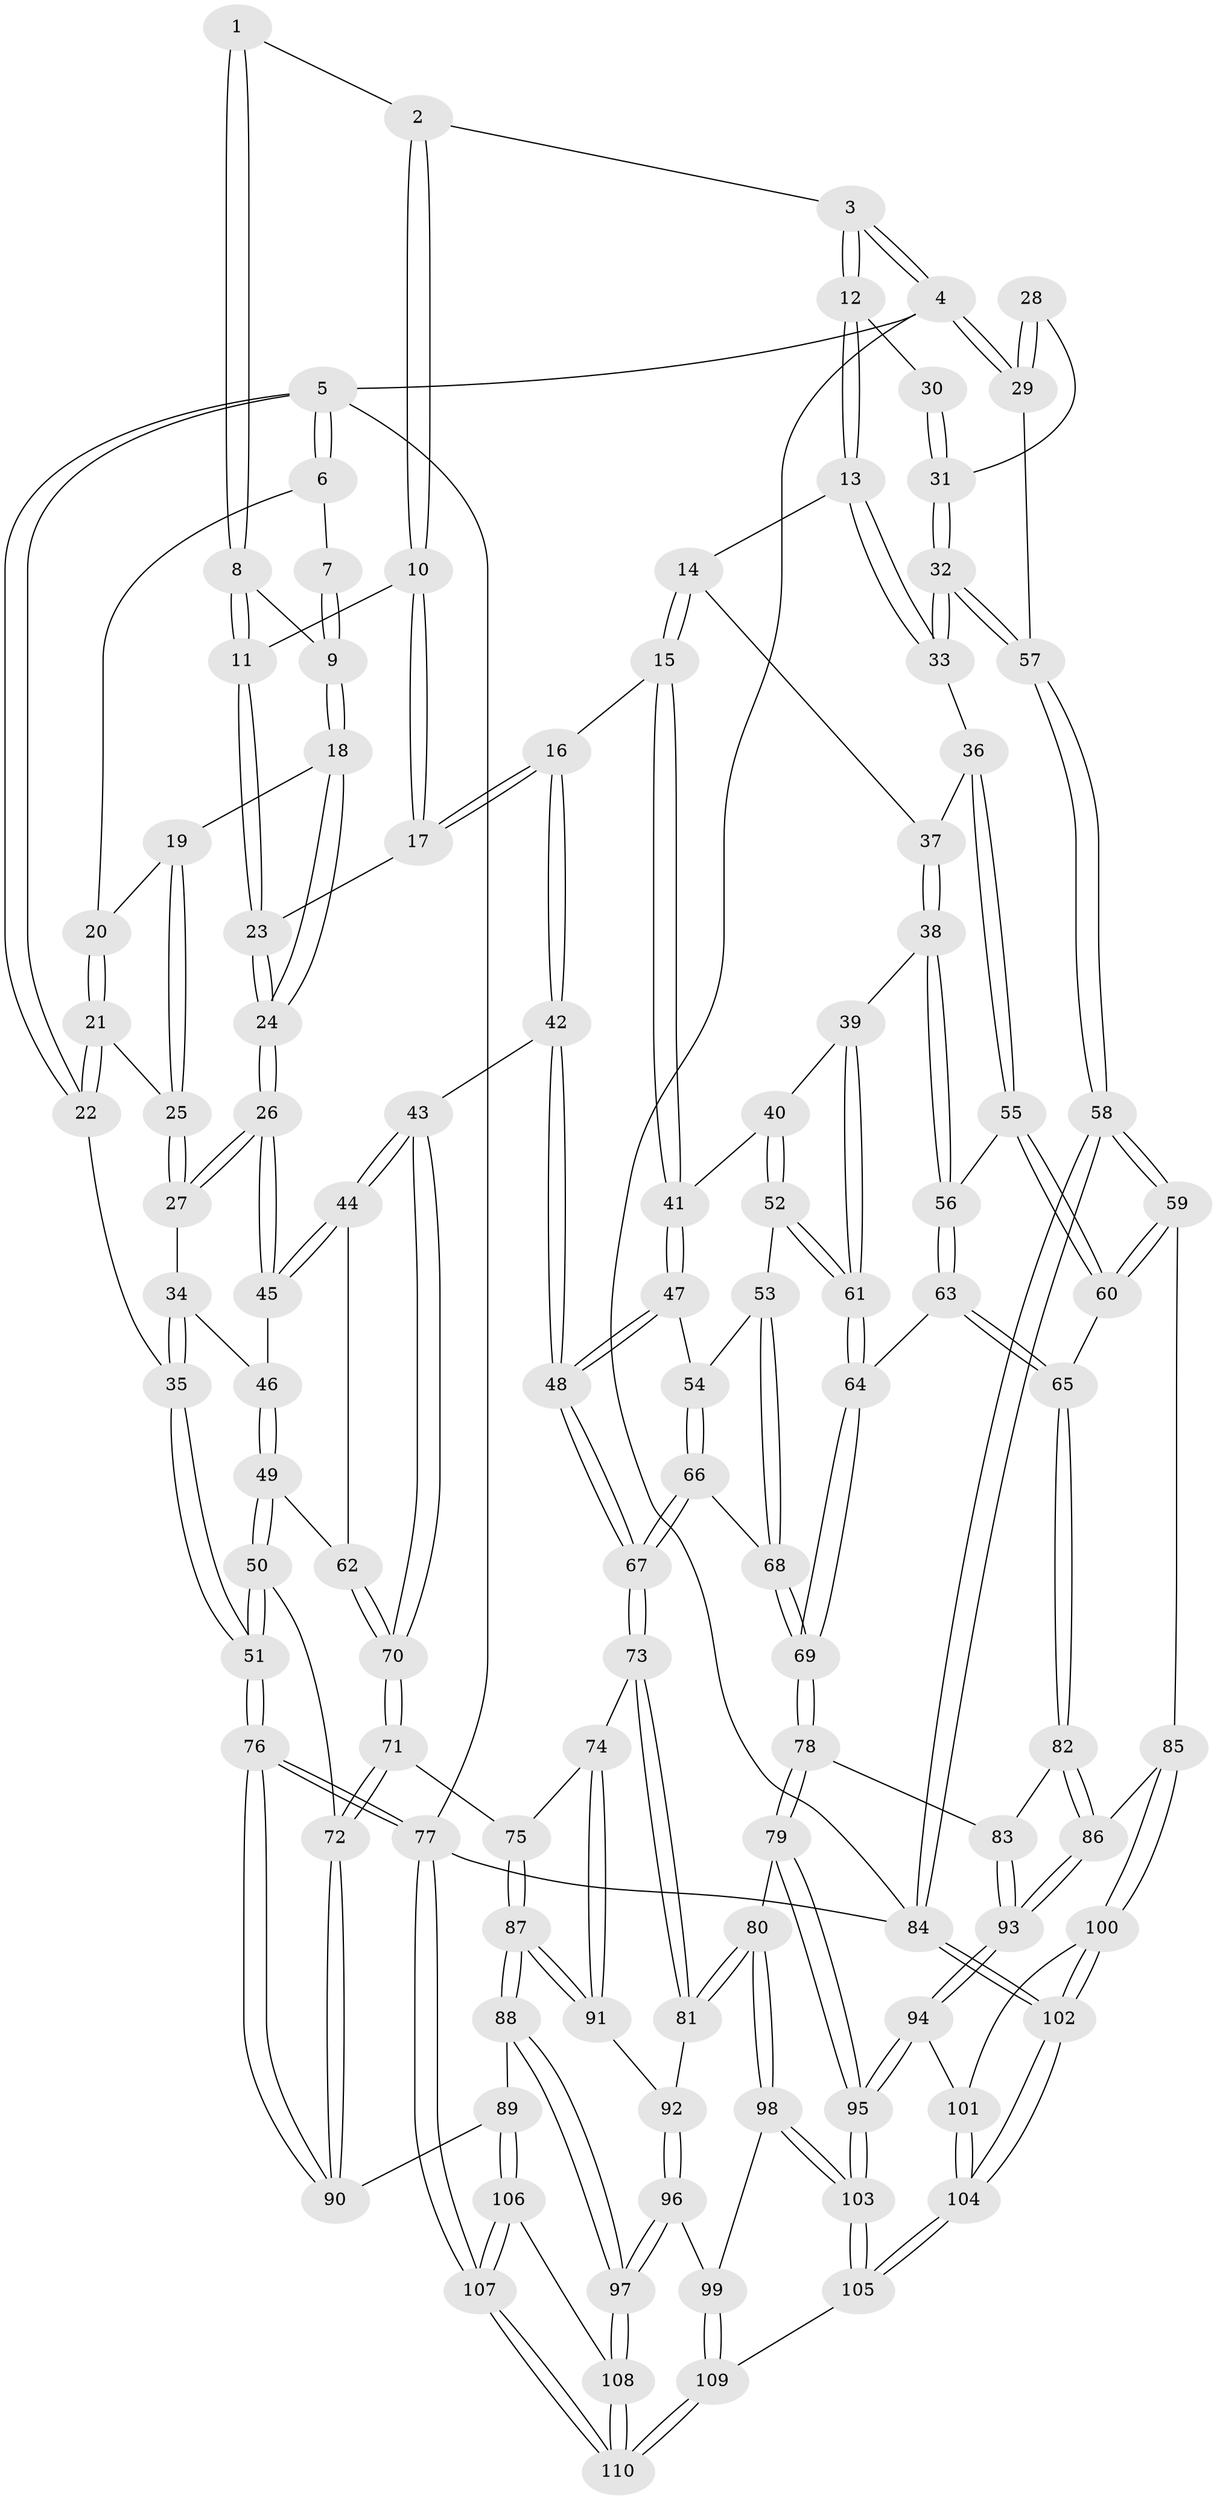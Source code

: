 // Generated by graph-tools (version 1.1) at 2025/00/03/09/25 05:00:26]
// undirected, 110 vertices, 272 edges
graph export_dot {
graph [start="1"]
  node [color=gray90,style=filled];
  1 [pos="+0.3902980205635966+0"];
  2 [pos="+0.5037239384974712+0"];
  3 [pos="+0.8869350428631428+0"];
  4 [pos="+1+0"];
  5 [pos="+0+0"];
  6 [pos="+0+0"];
  7 [pos="+0.26422972526865124+0"];
  8 [pos="+0.3046885686938033+0.1039896947288376"];
  9 [pos="+0.1697740098061536+0.10497720683389722"];
  10 [pos="+0.5104102382314649+0"];
  11 [pos="+0.3295658124588569+0.1644729769643195"];
  12 [pos="+0.8010453727413492+0.17389030164573274"];
  13 [pos="+0.7827842012337386+0.19420045428564717"];
  14 [pos="+0.7764056560666047+0.19897594511240144"];
  15 [pos="+0.611682469835314+0.2353229135506397"];
  16 [pos="+0.5595770201373427+0.21219903106379526"];
  17 [pos="+0.5469030999404217+0.18818936375371137"];
  18 [pos="+0.16860232146553478+0.10658780236642564"];
  19 [pos="+0.13195158012520425+0.11885489767627032"];
  20 [pos="+0.0393000407533308+0.031869172398741916"];
  21 [pos="+0+0.2131191532826507"];
  22 [pos="+0+0.3119622729906886"];
  23 [pos="+0.331036814507664+0.17590930008362263"];
  24 [pos="+0.2710564383730029+0.25087462477567923"];
  25 [pos="+0.07558579248358423+0.18897611629264058"];
  26 [pos="+0.2610031966651452+0.3223185451156375"];
  27 [pos="+0.16643941769219106+0.2834493361600447"];
  28 [pos="+0.9349896877616268+0.1707797299044913"];
  29 [pos="+1+0.04126127688612637"];
  30 [pos="+0.8268891679300846+0.18051345016353781"];
  31 [pos="+1+0.33081123950552443"];
  32 [pos="+1+0.36754456739060676"];
  33 [pos="+0.9479398782161195+0.37249362589530494"];
  34 [pos="+0.07080935587791484+0.324078165269514"];
  35 [pos="+0+0.31269767900339573"];
  36 [pos="+0.8866772157300449+0.3949767096871311"];
  37 [pos="+0.781342225925887+0.2265516250773124"];
  38 [pos="+0.7898621256381323+0.41904993727333695"];
  39 [pos="+0.7626660538837824+0.42056283824168184"];
  40 [pos="+0.6453930929559218+0.36143069380375153"];
  41 [pos="+0.6316986536582674+0.33192630548550617"];
  42 [pos="+0.35619460742274794+0.42045484770546315"];
  43 [pos="+0.33331187563204856+0.4152542075178756"];
  44 [pos="+0.31647232757869176+0.3986857674905976"];
  45 [pos="+0.26907514919092146+0.3430044257397389"];
  46 [pos="+0.13165715107606235+0.38806304772804845"];
  47 [pos="+0.5045602758522036+0.46233551650413185"];
  48 [pos="+0.3814413293736407+0.449613395308235"];
  49 [pos="+0.027824010741623904+0.47581574081964556"];
  50 [pos="+0+0.48797076726040445"];
  51 [pos="+0+0.48568870951851256"];
  52 [pos="+0.6257458978425593+0.4795413280521184"];
  53 [pos="+0.6231661946813049+0.4802336855338807"];
  54 [pos="+0.5320522721773369+0.4743811419912435"];
  55 [pos="+0.833643122728875+0.4307045154252564"];
  56 [pos="+0.8047206876780113+0.42784846019826767"];
  57 [pos="+1+0.3842560334775111"];
  58 [pos="+1+0.5787860101972016"];
  59 [pos="+1+0.5972986087362359"];
  60 [pos="+0.9107962931043225+0.5686133537024517"];
  61 [pos="+0.6753765442113043+0.5163097340998187"];
  62 [pos="+0.05167420294141639+0.48373564900903876"];
  63 [pos="+0.7619339998966083+0.5746252524896579"];
  64 [pos="+0.6880571600624007+0.5461659806086931"];
  65 [pos="+0.7958818260501593+0.6126566678481732"];
  66 [pos="+0.559490754403865+0.5846854702347682"];
  67 [pos="+0.4135735972745389+0.5741769622347256"];
  68 [pos="+0.5641397810451229+0.5871633512705889"];
  69 [pos="+0.6078064197047724+0.6429594650903118"];
  70 [pos="+0.20215635637651724+0.5603009767557203"];
  71 [pos="+0.1959458151632768+0.6164932017008515"];
  72 [pos="+0.1565150406859362+0.6492673407184053"];
  73 [pos="+0.4083961596921407+0.6199039683981504"];
  74 [pos="+0.2661540129805829+0.6538791948665617"];
  75 [pos="+0.24736345234843338+0.6514324167181662"];
  76 [pos="+0+0.71608614885408"];
  77 [pos="+0+1"];
  78 [pos="+0.6077056454960402+0.7059852518143445"];
  79 [pos="+0.5407420521347354+0.7536761613413294"];
  80 [pos="+0.5028321636334063+0.7617497710547273"];
  81 [pos="+0.4411250493143659+0.7203920737839657"];
  82 [pos="+0.7837080399680922+0.6600775868655795"];
  83 [pos="+0.6847709696368041+0.7219095906796399"];
  84 [pos="+1+1"];
  85 [pos="+0.8799786660782984+0.7643606228929688"];
  86 [pos="+0.8657263639575704+0.7570459116981234"];
  87 [pos="+0.25493526812034667+0.7899139882737144"];
  88 [pos="+0.21262528558634408+0.8401661664883399"];
  89 [pos="+0.13672504765403878+0.8190864697207422"];
  90 [pos="+0.09719863000888208+0.7722497512773285"];
  91 [pos="+0.3395697159502036+0.7503370124108706"];
  92 [pos="+0.37747480863782346+0.7474541855813693"];
  93 [pos="+0.7294328960606339+0.8088760800562436"];
  94 [pos="+0.7293068664262821+0.8400464023095346"];
  95 [pos="+0.6472177362946476+0.8897351027599905"];
  96 [pos="+0.3279555803661776+0.9186882607055803"];
  97 [pos="+0.28447231576357834+0.9364869773579372"];
  98 [pos="+0.4829470969775734+0.8354728042499114"];
  99 [pos="+0.4398102651563161+0.9037085206953072"];
  100 [pos="+0.8900969677838417+0.8127392767977735"];
  101 [pos="+0.766153430101594+0.8723147538933557"];
  102 [pos="+1+1"];
  103 [pos="+0.6270850173562349+0.9744494688451194"];
  104 [pos="+0.9088566525578791+1"];
  105 [pos="+0.6393162392578196+1"];
  106 [pos="+0.09691890841787612+0.8996563603809066"];
  107 [pos="+0+1"];
  108 [pos="+0.2548614636275444+1"];
  109 [pos="+0.593401682221106+1"];
  110 [pos="+0.24041523187408528+1"];
  1 -- 2;
  1 -- 8;
  1 -- 8;
  2 -- 3;
  2 -- 10;
  2 -- 10;
  3 -- 4;
  3 -- 4;
  3 -- 12;
  3 -- 12;
  4 -- 5;
  4 -- 29;
  4 -- 29;
  4 -- 84;
  5 -- 6;
  5 -- 6;
  5 -- 22;
  5 -- 22;
  5 -- 77;
  6 -- 7;
  6 -- 20;
  7 -- 9;
  7 -- 9;
  8 -- 9;
  8 -- 11;
  8 -- 11;
  9 -- 18;
  9 -- 18;
  10 -- 11;
  10 -- 17;
  10 -- 17;
  11 -- 23;
  11 -- 23;
  12 -- 13;
  12 -- 13;
  12 -- 30;
  13 -- 14;
  13 -- 33;
  13 -- 33;
  14 -- 15;
  14 -- 15;
  14 -- 37;
  15 -- 16;
  15 -- 41;
  15 -- 41;
  16 -- 17;
  16 -- 17;
  16 -- 42;
  16 -- 42;
  17 -- 23;
  18 -- 19;
  18 -- 24;
  18 -- 24;
  19 -- 20;
  19 -- 25;
  19 -- 25;
  20 -- 21;
  20 -- 21;
  21 -- 22;
  21 -- 22;
  21 -- 25;
  22 -- 35;
  23 -- 24;
  23 -- 24;
  24 -- 26;
  24 -- 26;
  25 -- 27;
  25 -- 27;
  26 -- 27;
  26 -- 27;
  26 -- 45;
  26 -- 45;
  27 -- 34;
  28 -- 29;
  28 -- 29;
  28 -- 31;
  29 -- 57;
  30 -- 31;
  30 -- 31;
  31 -- 32;
  31 -- 32;
  32 -- 33;
  32 -- 33;
  32 -- 57;
  32 -- 57;
  33 -- 36;
  34 -- 35;
  34 -- 35;
  34 -- 46;
  35 -- 51;
  35 -- 51;
  36 -- 37;
  36 -- 55;
  36 -- 55;
  37 -- 38;
  37 -- 38;
  38 -- 39;
  38 -- 56;
  38 -- 56;
  39 -- 40;
  39 -- 61;
  39 -- 61;
  40 -- 41;
  40 -- 52;
  40 -- 52;
  41 -- 47;
  41 -- 47;
  42 -- 43;
  42 -- 48;
  42 -- 48;
  43 -- 44;
  43 -- 44;
  43 -- 70;
  43 -- 70;
  44 -- 45;
  44 -- 45;
  44 -- 62;
  45 -- 46;
  46 -- 49;
  46 -- 49;
  47 -- 48;
  47 -- 48;
  47 -- 54;
  48 -- 67;
  48 -- 67;
  49 -- 50;
  49 -- 50;
  49 -- 62;
  50 -- 51;
  50 -- 51;
  50 -- 72;
  51 -- 76;
  51 -- 76;
  52 -- 53;
  52 -- 61;
  52 -- 61;
  53 -- 54;
  53 -- 68;
  53 -- 68;
  54 -- 66;
  54 -- 66;
  55 -- 56;
  55 -- 60;
  55 -- 60;
  56 -- 63;
  56 -- 63;
  57 -- 58;
  57 -- 58;
  58 -- 59;
  58 -- 59;
  58 -- 84;
  58 -- 84;
  59 -- 60;
  59 -- 60;
  59 -- 85;
  60 -- 65;
  61 -- 64;
  61 -- 64;
  62 -- 70;
  62 -- 70;
  63 -- 64;
  63 -- 65;
  63 -- 65;
  64 -- 69;
  64 -- 69;
  65 -- 82;
  65 -- 82;
  66 -- 67;
  66 -- 67;
  66 -- 68;
  67 -- 73;
  67 -- 73;
  68 -- 69;
  68 -- 69;
  69 -- 78;
  69 -- 78;
  70 -- 71;
  70 -- 71;
  71 -- 72;
  71 -- 72;
  71 -- 75;
  72 -- 90;
  72 -- 90;
  73 -- 74;
  73 -- 81;
  73 -- 81;
  74 -- 75;
  74 -- 91;
  74 -- 91;
  75 -- 87;
  75 -- 87;
  76 -- 77;
  76 -- 77;
  76 -- 90;
  76 -- 90;
  77 -- 107;
  77 -- 107;
  77 -- 84;
  78 -- 79;
  78 -- 79;
  78 -- 83;
  79 -- 80;
  79 -- 95;
  79 -- 95;
  80 -- 81;
  80 -- 81;
  80 -- 98;
  80 -- 98;
  81 -- 92;
  82 -- 83;
  82 -- 86;
  82 -- 86;
  83 -- 93;
  83 -- 93;
  84 -- 102;
  84 -- 102;
  85 -- 86;
  85 -- 100;
  85 -- 100;
  86 -- 93;
  86 -- 93;
  87 -- 88;
  87 -- 88;
  87 -- 91;
  87 -- 91;
  88 -- 89;
  88 -- 97;
  88 -- 97;
  89 -- 90;
  89 -- 106;
  89 -- 106;
  91 -- 92;
  92 -- 96;
  92 -- 96;
  93 -- 94;
  93 -- 94;
  94 -- 95;
  94 -- 95;
  94 -- 101;
  95 -- 103;
  95 -- 103;
  96 -- 97;
  96 -- 97;
  96 -- 99;
  97 -- 108;
  97 -- 108;
  98 -- 99;
  98 -- 103;
  98 -- 103;
  99 -- 109;
  99 -- 109;
  100 -- 101;
  100 -- 102;
  100 -- 102;
  101 -- 104;
  101 -- 104;
  102 -- 104;
  102 -- 104;
  103 -- 105;
  103 -- 105;
  104 -- 105;
  104 -- 105;
  105 -- 109;
  106 -- 107;
  106 -- 107;
  106 -- 108;
  107 -- 110;
  107 -- 110;
  108 -- 110;
  108 -- 110;
  109 -- 110;
  109 -- 110;
}
